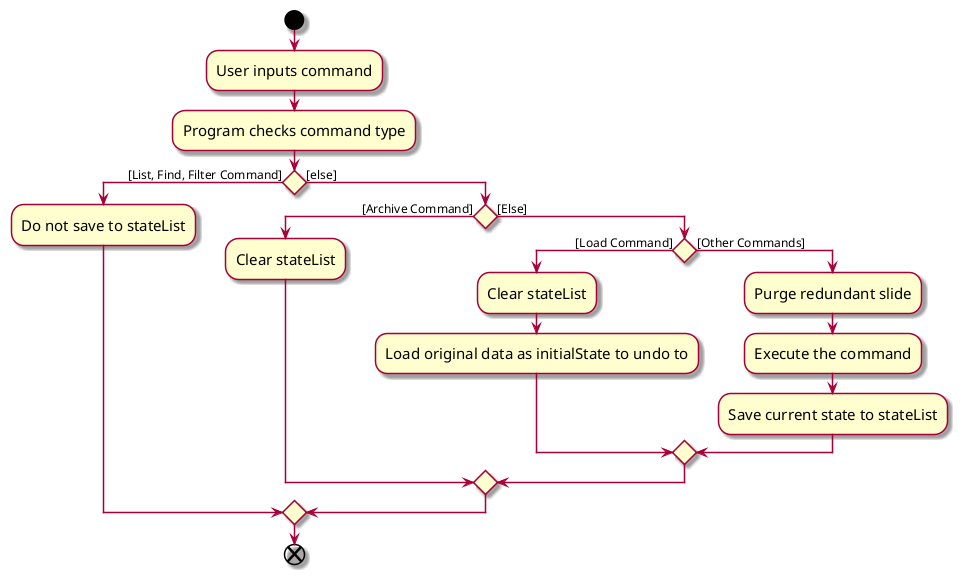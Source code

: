 @startuml
skin rose
skinparam ActivityFontSize 15
skinparam ArrowFontSize 12
start

:User inputs command;

:Program checks command type;

if () then ([List, Find, Filter Command])

  :Do not save to stateList;
else ([else])
  if () then ([Archive Command])
    :Clear stateList;
  else ([Else])
    if () then ([Load Command])
      :Clear stateList;
      :Load original data as initialState to undo to;
    else ([Other Commands])
      :Purge redundant slide;
      :Execute the command;
      :Save current state to stateList;
    endif
  endif
endif

end
@enduml
